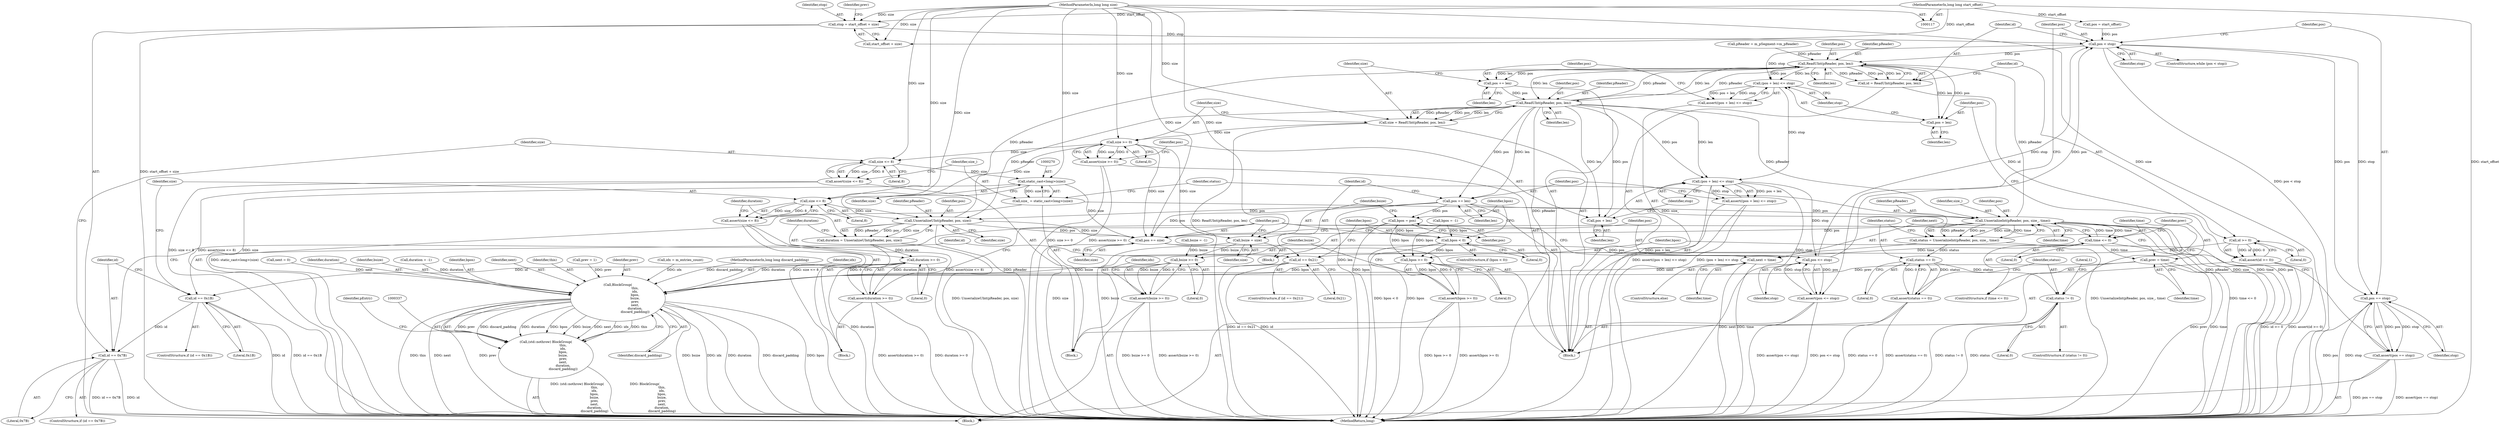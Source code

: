 digraph "1_Android_04839626ed859623901ebd3a5fd483982186b59d_20@integer" {
"1000146" [label="(Call,stop = start_offset + size)"];
"1000118" [label="(MethodParameterIn,long long start_offset)"];
"1000119" [label="(MethodParameterIn,long long size)"];
"1000175" [label="(Call,pos < stop)"];
"1000183" [label="(Call,ReadUInt(pReader, pos, len))"];
"1000181" [label="(Call,id = ReadUInt(pReader, pos, len))"];
"1000188" [label="(Call,id >= 0)"];
"1000187" [label="(Call,assert(id >= 0))"];
"1000221" [label="(Call,id == 0x21)"];
"1000238" [label="(Call,id == 0x1B)"];
"1000258" [label="(Call,id == 0x7B)"];
"1000192" [label="(Call,(pos + len) <= stop)"];
"1000191" [label="(Call,assert((pos + len) <= stop))"];
"1000212" [label="(Call,(pos + len) <= stop)"];
"1000211" [label="(Call,assert((pos + len) <= stop))"];
"1000307" [label="(Call,pos <= stop)"];
"1000306" [label="(Call,assert(pos <= stop))"];
"1000193" [label="(Call,pos + len)"];
"1000197" [label="(Call,pos += len)"];
"1000203" [label="(Call,ReadUInt(pReader, pos, len))"];
"1000201" [label="(Call,size = ReadUInt(pReader, pos, len))"];
"1000208" [label="(Call,size >= 0)"];
"1000207" [label="(Call,assert(size >= 0))"];
"1000233" [label="(Call,bsize = size)"];
"1000319" [label="(Call,bsize >= 0)"];
"1000318" [label="(Call,assert(bsize >= 0))"];
"1000338" [label="(Call,BlockGroup(\n                                  this,\n                                  idx,\n                                  bpos,\n                                  bsize,\n                                  prev,\n                                  next,\n                                  duration,\n                                  discard_padding))"];
"1000336" [label="(Call,(std::nothrow) BlockGroup(\n                                  this,\n                                  idx,\n                                  bpos,\n                                  bsize,\n                                  prev,\n                                  next,\n                                  duration,\n                                  discard_padding))"];
"1000243" [label="(Call,size <= 8)"];
"1000242" [label="(Call,assert(size <= 8))"];
"1000248" [label="(Call,UnserializeUInt(pReader, pos, size))"];
"1000246" [label="(Call,duration = UnserializeUInt(pReader, pos, size))"];
"1000253" [label="(Call,duration >= 0)"];
"1000252" [label="(Call,assert(duration >= 0))"];
"1000303" [label="(Call,pos += size)"];
"1000263" [label="(Call,size <= 8)"];
"1000262" [label="(Call,assert(size <= 8))"];
"1000269" [label="(Call,static_cast<long>(size))"];
"1000267" [label="(Call,size_ = static_cast<long>(size))"];
"1000276" [label="(Call,UnserializeInt(pReader, pos, size_, time))"];
"1000274" [label="(Call,status = UnserializeInt(pReader, pos, size_, time))"];
"1000282" [label="(Call,status == 0)"];
"1000281" [label="(Call,assert(status == 0))"];
"1000286" [label="(Call,status != 0)"];
"1000293" [label="(Call,time <= 0)"];
"1000296" [label="(Call,prev = time)"];
"1000300" [label="(Call,next = time)"];
"1000213" [label="(Call,pos + len)"];
"1000217" [label="(Call,pos += len)"];
"1000230" [label="(Call,bpos = pos)"];
"1000226" [label="(Call,bpos < 0)"];
"1000315" [label="(Call,bpos >= 0)"];
"1000314" [label="(Call,assert(bpos >= 0))"];
"1000311" [label="(Call,pos == stop)"];
"1000310" [label="(Call,assert(pos == stop))"];
"1000293" [label="(Call,time <= 0)"];
"1000219" [label="(Identifier,len)"];
"1000121" [label="(Block,)"];
"1000321" [label="(Literal,0)"];
"1000203" [label="(Call,ReadUInt(pReader, pos, len))"];
"1000248" [label="(Call,UnserializeUInt(pReader, pos, size))"];
"1000221" [label="(Call,id == 0x21)"];
"1000242" [label="(Call,assert(size <= 8))"];
"1000343" [label="(Identifier,prev)"];
"1000218" [label="(Identifier,pos)"];
"1000246" [label="(Call,duration = UnserializeUInt(pReader, pos, size))"];
"1000214" [label="(Identifier,pos)"];
"1000263" [label="(Call,size <= 8)"];
"1000304" [label="(Identifier,pos)"];
"1000262" [label="(Call,assert(size <= 8))"];
"1000217" [label="(Call,pos += len)"];
"1000189" [label="(Identifier,id)"];
"1000192" [label="(Call,(pos + len) <= stop)"];
"1000379" [label="(MethodReturn,long)"];
"1000194" [label="(Identifier,pos)"];
"1000170" [label="(Call,bsize = -1)"];
"1000277" [label="(Identifier,pReader)"];
"1000313" [label="(Identifier,stop)"];
"1000118" [label="(MethodParameterIn,long long start_offset)"];
"1000311" [label="(Call,pos == stop)"];
"1000238" [label="(Call,id == 0x1B)"];
"1000209" [label="(Identifier,size)"];
"1000323" [label="(Call,idx = m_entries_count)"];
"1000195" [label="(Identifier,len)"];
"1000165" [label="(Call,bpos = -1)"];
"1000296" [label="(Call,prev = time)"];
"1000252" [label="(Call,assert(duration >= 0))"];
"1000178" [label="(Block,)"];
"1000307" [label="(Call,pos <= stop)"];
"1000260" [label="(Literal,0x7B)"];
"1000234" [label="(Identifier,bsize)"];
"1000308" [label="(Identifier,pos)"];
"1000191" [label="(Call,assert((pos + len) <= stop))"];
"1000320" [label="(Identifier,bsize)"];
"1000197" [label="(Call,pos += len)"];
"1000268" [label="(Identifier,size_)"];
"1000284" [label="(Literal,0)"];
"1000226" [label="(Call,bpos < 0)"];
"1000187" [label="(Call,assert(id >= 0))"];
"1000315" [label="(Call,bpos >= 0)"];
"1000177" [label="(Identifier,stop)"];
"1000212" [label="(Call,(pos + len) <= stop)"];
"1000346" [label="(Identifier,discard_padding)"];
"1000146" [label="(Call,stop = start_offset + size)"];
"1000294" [label="(Identifier,time)"];
"1000291" [label="(Literal,1)"];
"1000251" [label="(Identifier,size)"];
"1000259" [label="(Identifier,id)"];
"1000208" [label="(Call,size >= 0)"];
"1000287" [label="(Identifier,status)"];
"1000244" [label="(Identifier,size)"];
"1000220" [label="(ControlStructure,if (id == 0x21))"];
"1000249" [label="(Identifier,pReader)"];
"1000148" [label="(Call,start_offset + size)"];
"1000237" [label="(ControlStructure,if (id == 0x1B))"];
"1000261" [label="(Block,)"];
"1000240" [label="(Literal,0x1B)"];
"1000279" [label="(Identifier,size_)"];
"1000241" [label="(Block,)"];
"1000349" [label="(Identifier,pEntry)"];
"1000282" [label="(Call,status == 0)"];
"1000207" [label="(Call,assert(size >= 0))"];
"1000182" [label="(Identifier,id)"];
"1000183" [label="(Call,ReadUInt(pReader, pos, len))"];
"1000264" [label="(Identifier,size)"];
"1000184" [label="(Identifier,pReader)"];
"1000257" [label="(ControlStructure,if (id == 0x7B))"];
"1000336" [label="(Call,(std::nothrow) BlockGroup(\n                                  this,\n                                  idx,\n                                  bpos,\n                                  bsize,\n                                  prev,\n                                  next,\n                                  duration,\n                                  discard_padding))"];
"1000205" [label="(Identifier,pos)"];
"1000245" [label="(Literal,8)"];
"1000136" [label="(Call,pReader = m_pSegment->m_pReader)"];
"1000120" [label="(MethodParameterIn,long long discard_padding)"];
"1000292" [label="(ControlStructure,if (time <= 0))"];
"1000295" [label="(Literal,0)"];
"1000340" [label="(Identifier,idx)"];
"1000186" [label="(Identifier,len)"];
"1000302" [label="(Identifier,time)"];
"1000297" [label="(Identifier,prev)"];
"1000156" [label="(Call,next = 0)"];
"1000300" [label="(Call,next = time)"];
"1000206" [label="(Identifier,len)"];
"1000210" [label="(Literal,0)"];
"1000239" [label="(Identifier,id)"];
"1000278" [label="(Identifier,pos)"];
"1000142" [label="(Call,pos = start_offset)"];
"1000299" [label="(ControlStructure,else)"];
"1000309" [label="(Identifier,stop)"];
"1000181" [label="(Call,id = ReadUInt(pReader, pos, len))"];
"1000190" [label="(Literal,0)"];
"1000345" [label="(Identifier,duration)"];
"1000258" [label="(Call,id == 0x7B)"];
"1000324" [label="(Identifier,idx)"];
"1000305" [label="(Identifier,size)"];
"1000301" [label="(Identifier,next)"];
"1000153" [label="(Identifier,prev)"];
"1000276" [label="(Call,UnserializeInt(pReader, pos, size_, time))"];
"1000228" [label="(Literal,0)"];
"1000271" [label="(Identifier,size)"];
"1000318" [label="(Call,assert(bsize >= 0))"];
"1000227" [label="(Identifier,bpos)"];
"1000342" [label="(Identifier,bsize)"];
"1000201" [label="(Call,size = ReadUInt(pReader, pos, len))"];
"1000160" [label="(Call,duration = -1)"];
"1000196" [label="(Identifier,stop)"];
"1000288" [label="(Literal,0)"];
"1000243" [label="(Call,size <= 8)"];
"1000341" [label="(Identifier,bpos)"];
"1000119" [label="(MethodParameterIn,long long size)"];
"1000199" [label="(Identifier,len)"];
"1000176" [label="(Identifier,pos)"];
"1000204" [label="(Identifier,pReader)"];
"1000338" [label="(Call,BlockGroup(\n                                  this,\n                                  idx,\n                                  bpos,\n                                  bsize,\n                                  prev,\n                                  next,\n                                  duration,\n                                  discard_padding))"];
"1000275" [label="(Identifier,status)"];
"1000231" [label="(Identifier,bpos)"];
"1000344" [label="(Identifier,next)"];
"1000174" [label="(ControlStructure,while (pos < stop))"];
"1000316" [label="(Identifier,bpos)"];
"1000223" [label="(Literal,0x21)"];
"1000215" [label="(Identifier,len)"];
"1000225" [label="(ControlStructure,if (bpos < 0))"];
"1000317" [label="(Literal,0)"];
"1000185" [label="(Identifier,pos)"];
"1000312" [label="(Identifier,pos)"];
"1000147" [label="(Identifier,stop)"];
"1000193" [label="(Call,pos + len)"];
"1000188" [label="(Call,id >= 0)"];
"1000222" [label="(Identifier,id)"];
"1000235" [label="(Identifier,size)"];
"1000280" [label="(Identifier,time)"];
"1000306" [label="(Call,assert(pos <= stop))"];
"1000211" [label="(Call,assert((pos + len) <= stop))"];
"1000175" [label="(Call,pos < stop)"];
"1000202" [label="(Identifier,size)"];
"1000233" [label="(Call,bsize = size)"];
"1000230" [label="(Call,bpos = pos)"];
"1000213" [label="(Call,pos + len)"];
"1000229" [label="(Block,)"];
"1000285" [label="(ControlStructure,if (status != 0))"];
"1000232" [label="(Identifier,pos)"];
"1000254" [label="(Identifier,duration)"];
"1000216" [label="(Identifier,stop)"];
"1000267" [label="(Call,size_ = static_cast<long>(size))"];
"1000253" [label="(Call,duration >= 0)"];
"1000303" [label="(Call,pos += size)"];
"1000310" [label="(Call,assert(pos == stop))"];
"1000283" [label="(Identifier,status)"];
"1000255" [label="(Literal,0)"];
"1000314" [label="(Call,assert(bpos >= 0))"];
"1000269" [label="(Call,static_cast<long>(size))"];
"1000274" [label="(Call,status = UnserializeInt(pReader, pos, size_, time))"];
"1000250" [label="(Identifier,pos)"];
"1000281" [label="(Call,assert(status == 0))"];
"1000247" [label="(Identifier,duration)"];
"1000298" [label="(Identifier,time)"];
"1000339" [label="(Identifier,this)"];
"1000152" [label="(Call,prev = 1)"];
"1000286" [label="(Call,status != 0)"];
"1000198" [label="(Identifier,pos)"];
"1000265" [label="(Literal,8)"];
"1000319" [label="(Call,bsize >= 0)"];
"1000146" -> "1000121"  [label="AST: "];
"1000146" -> "1000148"  [label="CFG: "];
"1000147" -> "1000146"  [label="AST: "];
"1000148" -> "1000146"  [label="AST: "];
"1000153" -> "1000146"  [label="CFG: "];
"1000146" -> "1000379"  [label="DDG: start_offset + size"];
"1000118" -> "1000146"  [label="DDG: start_offset"];
"1000119" -> "1000146"  [label="DDG: size"];
"1000146" -> "1000175"  [label="DDG: stop"];
"1000118" -> "1000117"  [label="AST: "];
"1000118" -> "1000379"  [label="DDG: start_offset"];
"1000118" -> "1000142"  [label="DDG: start_offset"];
"1000118" -> "1000148"  [label="DDG: start_offset"];
"1000119" -> "1000117"  [label="AST: "];
"1000119" -> "1000379"  [label="DDG: size"];
"1000119" -> "1000148"  [label="DDG: size"];
"1000119" -> "1000201"  [label="DDG: size"];
"1000119" -> "1000208"  [label="DDG: size"];
"1000119" -> "1000233"  [label="DDG: size"];
"1000119" -> "1000243"  [label="DDG: size"];
"1000119" -> "1000248"  [label="DDG: size"];
"1000119" -> "1000263"  [label="DDG: size"];
"1000119" -> "1000269"  [label="DDG: size"];
"1000119" -> "1000303"  [label="DDG: size"];
"1000175" -> "1000174"  [label="AST: "];
"1000175" -> "1000177"  [label="CFG: "];
"1000176" -> "1000175"  [label="AST: "];
"1000177" -> "1000175"  [label="AST: "];
"1000182" -> "1000175"  [label="CFG: "];
"1000312" -> "1000175"  [label="CFG: "];
"1000175" -> "1000379"  [label="DDG: pos < stop"];
"1000142" -> "1000175"  [label="DDG: pos"];
"1000307" -> "1000175"  [label="DDG: pos"];
"1000307" -> "1000175"  [label="DDG: stop"];
"1000175" -> "1000183"  [label="DDG: pos"];
"1000175" -> "1000192"  [label="DDG: stop"];
"1000175" -> "1000311"  [label="DDG: pos"];
"1000175" -> "1000311"  [label="DDG: stop"];
"1000183" -> "1000181"  [label="AST: "];
"1000183" -> "1000186"  [label="CFG: "];
"1000184" -> "1000183"  [label="AST: "];
"1000185" -> "1000183"  [label="AST: "];
"1000186" -> "1000183"  [label="AST: "];
"1000181" -> "1000183"  [label="CFG: "];
"1000183" -> "1000181"  [label="DDG: pReader"];
"1000183" -> "1000181"  [label="DDG: pos"];
"1000183" -> "1000181"  [label="DDG: len"];
"1000276" -> "1000183"  [label="DDG: pReader"];
"1000203" -> "1000183"  [label="DDG: pReader"];
"1000203" -> "1000183"  [label="DDG: len"];
"1000136" -> "1000183"  [label="DDG: pReader"];
"1000248" -> "1000183"  [label="DDG: pReader"];
"1000183" -> "1000192"  [label="DDG: pos"];
"1000183" -> "1000192"  [label="DDG: len"];
"1000183" -> "1000193"  [label="DDG: pos"];
"1000183" -> "1000193"  [label="DDG: len"];
"1000183" -> "1000197"  [label="DDG: len"];
"1000183" -> "1000197"  [label="DDG: pos"];
"1000183" -> "1000203"  [label="DDG: pReader"];
"1000183" -> "1000203"  [label="DDG: len"];
"1000181" -> "1000178"  [label="AST: "];
"1000182" -> "1000181"  [label="AST: "];
"1000189" -> "1000181"  [label="CFG: "];
"1000181" -> "1000188"  [label="DDG: id"];
"1000188" -> "1000187"  [label="AST: "];
"1000188" -> "1000190"  [label="CFG: "];
"1000189" -> "1000188"  [label="AST: "];
"1000190" -> "1000188"  [label="AST: "];
"1000187" -> "1000188"  [label="CFG: "];
"1000188" -> "1000187"  [label="DDG: id"];
"1000188" -> "1000187"  [label="DDG: 0"];
"1000188" -> "1000221"  [label="DDG: id"];
"1000187" -> "1000178"  [label="AST: "];
"1000194" -> "1000187"  [label="CFG: "];
"1000187" -> "1000379"  [label="DDG: id >= 0"];
"1000187" -> "1000379"  [label="DDG: assert(id >= 0)"];
"1000221" -> "1000220"  [label="AST: "];
"1000221" -> "1000223"  [label="CFG: "];
"1000222" -> "1000221"  [label="AST: "];
"1000223" -> "1000221"  [label="AST: "];
"1000227" -> "1000221"  [label="CFG: "];
"1000239" -> "1000221"  [label="CFG: "];
"1000221" -> "1000379"  [label="DDG: id == 0x21"];
"1000221" -> "1000379"  [label="DDG: id"];
"1000221" -> "1000238"  [label="DDG: id"];
"1000238" -> "1000237"  [label="AST: "];
"1000238" -> "1000240"  [label="CFG: "];
"1000239" -> "1000238"  [label="AST: "];
"1000240" -> "1000238"  [label="AST: "];
"1000244" -> "1000238"  [label="CFG: "];
"1000259" -> "1000238"  [label="CFG: "];
"1000238" -> "1000379"  [label="DDG: id"];
"1000238" -> "1000379"  [label="DDG: id == 0x1B"];
"1000238" -> "1000258"  [label="DDG: id"];
"1000258" -> "1000257"  [label="AST: "];
"1000258" -> "1000260"  [label="CFG: "];
"1000259" -> "1000258"  [label="AST: "];
"1000260" -> "1000258"  [label="AST: "];
"1000264" -> "1000258"  [label="CFG: "];
"1000304" -> "1000258"  [label="CFG: "];
"1000258" -> "1000379"  [label="DDG: id"];
"1000258" -> "1000379"  [label="DDG: id == 0x7B"];
"1000192" -> "1000191"  [label="AST: "];
"1000192" -> "1000196"  [label="CFG: "];
"1000193" -> "1000192"  [label="AST: "];
"1000196" -> "1000192"  [label="AST: "];
"1000191" -> "1000192"  [label="CFG: "];
"1000192" -> "1000191"  [label="DDG: pos + len"];
"1000192" -> "1000191"  [label="DDG: stop"];
"1000192" -> "1000212"  [label="DDG: stop"];
"1000191" -> "1000178"  [label="AST: "];
"1000198" -> "1000191"  [label="CFG: "];
"1000212" -> "1000211"  [label="AST: "];
"1000212" -> "1000216"  [label="CFG: "];
"1000213" -> "1000212"  [label="AST: "];
"1000216" -> "1000212"  [label="AST: "];
"1000211" -> "1000212"  [label="CFG: "];
"1000212" -> "1000379"  [label="DDG: stop"];
"1000212" -> "1000379"  [label="DDG: pos + len"];
"1000212" -> "1000211"  [label="DDG: pos + len"];
"1000212" -> "1000211"  [label="DDG: stop"];
"1000203" -> "1000212"  [label="DDG: pos"];
"1000203" -> "1000212"  [label="DDG: len"];
"1000212" -> "1000307"  [label="DDG: stop"];
"1000211" -> "1000178"  [label="AST: "];
"1000218" -> "1000211"  [label="CFG: "];
"1000211" -> "1000379"  [label="DDG: (pos + len) <= stop"];
"1000211" -> "1000379"  [label="DDG: assert((pos + len) <= stop)"];
"1000307" -> "1000306"  [label="AST: "];
"1000307" -> "1000309"  [label="CFG: "];
"1000308" -> "1000307"  [label="AST: "];
"1000309" -> "1000307"  [label="AST: "];
"1000306" -> "1000307"  [label="CFG: "];
"1000307" -> "1000306"  [label="DDG: pos"];
"1000307" -> "1000306"  [label="DDG: stop"];
"1000303" -> "1000307"  [label="DDG: pos"];
"1000306" -> "1000178"  [label="AST: "];
"1000176" -> "1000306"  [label="CFG: "];
"1000306" -> "1000379"  [label="DDG: pos <= stop"];
"1000306" -> "1000379"  [label="DDG: assert(pos <= stop)"];
"1000193" -> "1000195"  [label="CFG: "];
"1000194" -> "1000193"  [label="AST: "];
"1000195" -> "1000193"  [label="AST: "];
"1000196" -> "1000193"  [label="CFG: "];
"1000197" -> "1000178"  [label="AST: "];
"1000197" -> "1000199"  [label="CFG: "];
"1000198" -> "1000197"  [label="AST: "];
"1000199" -> "1000197"  [label="AST: "];
"1000202" -> "1000197"  [label="CFG: "];
"1000197" -> "1000203"  [label="DDG: pos"];
"1000203" -> "1000201"  [label="AST: "];
"1000203" -> "1000206"  [label="CFG: "];
"1000204" -> "1000203"  [label="AST: "];
"1000205" -> "1000203"  [label="AST: "];
"1000206" -> "1000203"  [label="AST: "];
"1000201" -> "1000203"  [label="CFG: "];
"1000203" -> "1000379"  [label="DDG: pReader"];
"1000203" -> "1000201"  [label="DDG: pReader"];
"1000203" -> "1000201"  [label="DDG: pos"];
"1000203" -> "1000201"  [label="DDG: len"];
"1000203" -> "1000213"  [label="DDG: pos"];
"1000203" -> "1000213"  [label="DDG: len"];
"1000203" -> "1000217"  [label="DDG: len"];
"1000203" -> "1000217"  [label="DDG: pos"];
"1000203" -> "1000248"  [label="DDG: pReader"];
"1000203" -> "1000276"  [label="DDG: pReader"];
"1000201" -> "1000178"  [label="AST: "];
"1000202" -> "1000201"  [label="AST: "];
"1000209" -> "1000201"  [label="CFG: "];
"1000201" -> "1000379"  [label="DDG: ReadUInt(pReader, pos, len)"];
"1000201" -> "1000208"  [label="DDG: size"];
"1000208" -> "1000207"  [label="AST: "];
"1000208" -> "1000210"  [label="CFG: "];
"1000209" -> "1000208"  [label="AST: "];
"1000210" -> "1000208"  [label="AST: "];
"1000207" -> "1000208"  [label="CFG: "];
"1000208" -> "1000207"  [label="DDG: size"];
"1000208" -> "1000207"  [label="DDG: 0"];
"1000208" -> "1000233"  [label="DDG: size"];
"1000208" -> "1000243"  [label="DDG: size"];
"1000208" -> "1000263"  [label="DDG: size"];
"1000208" -> "1000303"  [label="DDG: size"];
"1000207" -> "1000178"  [label="AST: "];
"1000214" -> "1000207"  [label="CFG: "];
"1000207" -> "1000379"  [label="DDG: size >= 0"];
"1000207" -> "1000379"  [label="DDG: assert(size >= 0)"];
"1000233" -> "1000229"  [label="AST: "];
"1000233" -> "1000235"  [label="CFG: "];
"1000234" -> "1000233"  [label="AST: "];
"1000235" -> "1000233"  [label="AST: "];
"1000304" -> "1000233"  [label="CFG: "];
"1000233" -> "1000379"  [label="DDG: bsize"];
"1000233" -> "1000319"  [label="DDG: bsize"];
"1000319" -> "1000318"  [label="AST: "];
"1000319" -> "1000321"  [label="CFG: "];
"1000320" -> "1000319"  [label="AST: "];
"1000321" -> "1000319"  [label="AST: "];
"1000318" -> "1000319"  [label="CFG: "];
"1000319" -> "1000318"  [label="DDG: bsize"];
"1000319" -> "1000318"  [label="DDG: 0"];
"1000170" -> "1000319"  [label="DDG: bsize"];
"1000319" -> "1000338"  [label="DDG: bsize"];
"1000318" -> "1000121"  [label="AST: "];
"1000324" -> "1000318"  [label="CFG: "];
"1000318" -> "1000379"  [label="DDG: assert(bsize >= 0)"];
"1000318" -> "1000379"  [label="DDG: bsize >= 0"];
"1000338" -> "1000336"  [label="AST: "];
"1000338" -> "1000346"  [label="CFG: "];
"1000339" -> "1000338"  [label="AST: "];
"1000340" -> "1000338"  [label="AST: "];
"1000341" -> "1000338"  [label="AST: "];
"1000342" -> "1000338"  [label="AST: "];
"1000343" -> "1000338"  [label="AST: "];
"1000344" -> "1000338"  [label="AST: "];
"1000345" -> "1000338"  [label="AST: "];
"1000346" -> "1000338"  [label="AST: "];
"1000336" -> "1000338"  [label="CFG: "];
"1000338" -> "1000379"  [label="DDG: this"];
"1000338" -> "1000379"  [label="DDG: next"];
"1000338" -> "1000379"  [label="DDG: prev"];
"1000338" -> "1000379"  [label="DDG: bsize"];
"1000338" -> "1000379"  [label="DDG: idx"];
"1000338" -> "1000379"  [label="DDG: discard_padding"];
"1000338" -> "1000379"  [label="DDG: duration"];
"1000338" -> "1000379"  [label="DDG: bpos"];
"1000338" -> "1000336"  [label="DDG: prev"];
"1000338" -> "1000336"  [label="DDG: discard_padding"];
"1000338" -> "1000336"  [label="DDG: duration"];
"1000338" -> "1000336"  [label="DDG: bpos"];
"1000338" -> "1000336"  [label="DDG: bsize"];
"1000338" -> "1000336"  [label="DDG: next"];
"1000338" -> "1000336"  [label="DDG: idx"];
"1000338" -> "1000336"  [label="DDG: this"];
"1000323" -> "1000338"  [label="DDG: idx"];
"1000315" -> "1000338"  [label="DDG: bpos"];
"1000152" -> "1000338"  [label="DDG: prev"];
"1000296" -> "1000338"  [label="DDG: prev"];
"1000156" -> "1000338"  [label="DDG: next"];
"1000300" -> "1000338"  [label="DDG: next"];
"1000253" -> "1000338"  [label="DDG: duration"];
"1000160" -> "1000338"  [label="DDG: duration"];
"1000120" -> "1000338"  [label="DDG: discard_padding"];
"1000336" -> "1000121"  [label="AST: "];
"1000337" -> "1000336"  [label="AST: "];
"1000349" -> "1000336"  [label="CFG: "];
"1000336" -> "1000379"  [label="DDG: (std::nothrow) BlockGroup(\n                                  this,\n                                  idx,\n                                  bpos,\n                                  bsize,\n                                  prev,\n                                  next,\n                                  duration,\n                                  discard_padding)"];
"1000336" -> "1000379"  [label="DDG: BlockGroup(\n                                  this,\n                                  idx,\n                                  bpos,\n                                  bsize,\n                                  prev,\n                                  next,\n                                  duration,\n                                  discard_padding)"];
"1000243" -> "1000242"  [label="AST: "];
"1000243" -> "1000245"  [label="CFG: "];
"1000244" -> "1000243"  [label="AST: "];
"1000245" -> "1000243"  [label="AST: "];
"1000242" -> "1000243"  [label="CFG: "];
"1000243" -> "1000242"  [label="DDG: size"];
"1000243" -> "1000242"  [label="DDG: 8"];
"1000243" -> "1000248"  [label="DDG: size"];
"1000242" -> "1000241"  [label="AST: "];
"1000247" -> "1000242"  [label="CFG: "];
"1000242" -> "1000379"  [label="DDG: assert(size <= 8)"];
"1000242" -> "1000379"  [label="DDG: size <= 8"];
"1000248" -> "1000246"  [label="AST: "];
"1000248" -> "1000251"  [label="CFG: "];
"1000249" -> "1000248"  [label="AST: "];
"1000250" -> "1000248"  [label="AST: "];
"1000251" -> "1000248"  [label="AST: "];
"1000246" -> "1000248"  [label="CFG: "];
"1000248" -> "1000379"  [label="DDG: pReader"];
"1000248" -> "1000246"  [label="DDG: pReader"];
"1000248" -> "1000246"  [label="DDG: pos"];
"1000248" -> "1000246"  [label="DDG: size"];
"1000217" -> "1000248"  [label="DDG: pos"];
"1000248" -> "1000303"  [label="DDG: size"];
"1000248" -> "1000303"  [label="DDG: pos"];
"1000246" -> "1000241"  [label="AST: "];
"1000247" -> "1000246"  [label="AST: "];
"1000254" -> "1000246"  [label="CFG: "];
"1000246" -> "1000379"  [label="DDG: UnserializeUInt(pReader, pos, size)"];
"1000246" -> "1000253"  [label="DDG: duration"];
"1000253" -> "1000252"  [label="AST: "];
"1000253" -> "1000255"  [label="CFG: "];
"1000254" -> "1000253"  [label="AST: "];
"1000255" -> "1000253"  [label="AST: "];
"1000252" -> "1000253"  [label="CFG: "];
"1000253" -> "1000379"  [label="DDG: duration"];
"1000253" -> "1000252"  [label="DDG: duration"];
"1000253" -> "1000252"  [label="DDG: 0"];
"1000252" -> "1000241"  [label="AST: "];
"1000304" -> "1000252"  [label="CFG: "];
"1000252" -> "1000379"  [label="DDG: duration >= 0"];
"1000252" -> "1000379"  [label="DDG: assert(duration >= 0)"];
"1000303" -> "1000178"  [label="AST: "];
"1000303" -> "1000305"  [label="CFG: "];
"1000304" -> "1000303"  [label="AST: "];
"1000305" -> "1000303"  [label="AST: "];
"1000308" -> "1000303"  [label="CFG: "];
"1000303" -> "1000379"  [label="DDG: size"];
"1000269" -> "1000303"  [label="DDG: size"];
"1000217" -> "1000303"  [label="DDG: pos"];
"1000276" -> "1000303"  [label="DDG: pos"];
"1000263" -> "1000262"  [label="AST: "];
"1000263" -> "1000265"  [label="CFG: "];
"1000264" -> "1000263"  [label="AST: "];
"1000265" -> "1000263"  [label="AST: "];
"1000262" -> "1000263"  [label="CFG: "];
"1000263" -> "1000262"  [label="DDG: size"];
"1000263" -> "1000262"  [label="DDG: 8"];
"1000263" -> "1000269"  [label="DDG: size"];
"1000262" -> "1000261"  [label="AST: "];
"1000268" -> "1000262"  [label="CFG: "];
"1000262" -> "1000379"  [label="DDG: size <= 8"];
"1000262" -> "1000379"  [label="DDG: assert(size <= 8)"];
"1000269" -> "1000267"  [label="AST: "];
"1000269" -> "1000271"  [label="CFG: "];
"1000270" -> "1000269"  [label="AST: "];
"1000271" -> "1000269"  [label="AST: "];
"1000267" -> "1000269"  [label="CFG: "];
"1000269" -> "1000379"  [label="DDG: size"];
"1000269" -> "1000267"  [label="DDG: size"];
"1000267" -> "1000261"  [label="AST: "];
"1000268" -> "1000267"  [label="AST: "];
"1000275" -> "1000267"  [label="CFG: "];
"1000267" -> "1000379"  [label="DDG: static_cast<long>(size)"];
"1000267" -> "1000276"  [label="DDG: size_"];
"1000276" -> "1000274"  [label="AST: "];
"1000276" -> "1000280"  [label="CFG: "];
"1000277" -> "1000276"  [label="AST: "];
"1000278" -> "1000276"  [label="AST: "];
"1000279" -> "1000276"  [label="AST: "];
"1000280" -> "1000276"  [label="AST: "];
"1000274" -> "1000276"  [label="CFG: "];
"1000276" -> "1000379"  [label="DDG: time"];
"1000276" -> "1000379"  [label="DDG: pos"];
"1000276" -> "1000379"  [label="DDG: pReader"];
"1000276" -> "1000379"  [label="DDG: size_"];
"1000276" -> "1000274"  [label="DDG: pReader"];
"1000276" -> "1000274"  [label="DDG: pos"];
"1000276" -> "1000274"  [label="DDG: size_"];
"1000276" -> "1000274"  [label="DDG: time"];
"1000217" -> "1000276"  [label="DDG: pos"];
"1000293" -> "1000276"  [label="DDG: time"];
"1000276" -> "1000293"  [label="DDG: time"];
"1000274" -> "1000261"  [label="AST: "];
"1000275" -> "1000274"  [label="AST: "];
"1000283" -> "1000274"  [label="CFG: "];
"1000274" -> "1000379"  [label="DDG: UnserializeInt(pReader, pos, size_, time)"];
"1000274" -> "1000282"  [label="DDG: status"];
"1000282" -> "1000281"  [label="AST: "];
"1000282" -> "1000284"  [label="CFG: "];
"1000283" -> "1000282"  [label="AST: "];
"1000284" -> "1000282"  [label="AST: "];
"1000281" -> "1000282"  [label="CFG: "];
"1000282" -> "1000281"  [label="DDG: status"];
"1000282" -> "1000281"  [label="DDG: 0"];
"1000282" -> "1000286"  [label="DDG: status"];
"1000281" -> "1000261"  [label="AST: "];
"1000287" -> "1000281"  [label="CFG: "];
"1000281" -> "1000379"  [label="DDG: status == 0"];
"1000281" -> "1000379"  [label="DDG: assert(status == 0)"];
"1000286" -> "1000285"  [label="AST: "];
"1000286" -> "1000288"  [label="CFG: "];
"1000287" -> "1000286"  [label="AST: "];
"1000288" -> "1000286"  [label="AST: "];
"1000291" -> "1000286"  [label="CFG: "];
"1000294" -> "1000286"  [label="CFG: "];
"1000286" -> "1000379"  [label="DDG: status != 0"];
"1000286" -> "1000379"  [label="DDG: status"];
"1000293" -> "1000292"  [label="AST: "];
"1000293" -> "1000295"  [label="CFG: "];
"1000294" -> "1000293"  [label="AST: "];
"1000295" -> "1000293"  [label="AST: "];
"1000297" -> "1000293"  [label="CFG: "];
"1000301" -> "1000293"  [label="CFG: "];
"1000293" -> "1000379"  [label="DDG: time <= 0"];
"1000293" -> "1000296"  [label="DDG: time"];
"1000293" -> "1000300"  [label="DDG: time"];
"1000296" -> "1000292"  [label="AST: "];
"1000296" -> "1000298"  [label="CFG: "];
"1000297" -> "1000296"  [label="AST: "];
"1000298" -> "1000296"  [label="AST: "];
"1000304" -> "1000296"  [label="CFG: "];
"1000296" -> "1000379"  [label="DDG: time"];
"1000296" -> "1000379"  [label="DDG: prev"];
"1000300" -> "1000299"  [label="AST: "];
"1000300" -> "1000302"  [label="CFG: "];
"1000301" -> "1000300"  [label="AST: "];
"1000302" -> "1000300"  [label="AST: "];
"1000304" -> "1000300"  [label="CFG: "];
"1000300" -> "1000379"  [label="DDG: next"];
"1000300" -> "1000379"  [label="DDG: time"];
"1000213" -> "1000215"  [label="CFG: "];
"1000214" -> "1000213"  [label="AST: "];
"1000215" -> "1000213"  [label="AST: "];
"1000216" -> "1000213"  [label="CFG: "];
"1000217" -> "1000178"  [label="AST: "];
"1000217" -> "1000219"  [label="CFG: "];
"1000218" -> "1000217"  [label="AST: "];
"1000219" -> "1000217"  [label="AST: "];
"1000222" -> "1000217"  [label="CFG: "];
"1000217" -> "1000379"  [label="DDG: len"];
"1000217" -> "1000230"  [label="DDG: pos"];
"1000230" -> "1000229"  [label="AST: "];
"1000230" -> "1000232"  [label="CFG: "];
"1000231" -> "1000230"  [label="AST: "];
"1000232" -> "1000230"  [label="AST: "];
"1000234" -> "1000230"  [label="CFG: "];
"1000230" -> "1000379"  [label="DDG: bpos"];
"1000230" -> "1000226"  [label="DDG: bpos"];
"1000230" -> "1000315"  [label="DDG: bpos"];
"1000226" -> "1000225"  [label="AST: "];
"1000226" -> "1000228"  [label="CFG: "];
"1000227" -> "1000226"  [label="AST: "];
"1000228" -> "1000226"  [label="AST: "];
"1000231" -> "1000226"  [label="CFG: "];
"1000304" -> "1000226"  [label="CFG: "];
"1000226" -> "1000379"  [label="DDG: bpos"];
"1000226" -> "1000379"  [label="DDG: bpos < 0"];
"1000165" -> "1000226"  [label="DDG: bpos"];
"1000226" -> "1000315"  [label="DDG: bpos"];
"1000315" -> "1000314"  [label="AST: "];
"1000315" -> "1000317"  [label="CFG: "];
"1000316" -> "1000315"  [label="AST: "];
"1000317" -> "1000315"  [label="AST: "];
"1000314" -> "1000315"  [label="CFG: "];
"1000315" -> "1000314"  [label="DDG: bpos"];
"1000315" -> "1000314"  [label="DDG: 0"];
"1000165" -> "1000315"  [label="DDG: bpos"];
"1000314" -> "1000121"  [label="AST: "];
"1000320" -> "1000314"  [label="CFG: "];
"1000314" -> "1000379"  [label="DDG: bpos >= 0"];
"1000314" -> "1000379"  [label="DDG: assert(bpos >= 0)"];
"1000311" -> "1000310"  [label="AST: "];
"1000311" -> "1000313"  [label="CFG: "];
"1000312" -> "1000311"  [label="AST: "];
"1000313" -> "1000311"  [label="AST: "];
"1000310" -> "1000311"  [label="CFG: "];
"1000311" -> "1000379"  [label="DDG: pos"];
"1000311" -> "1000379"  [label="DDG: stop"];
"1000311" -> "1000310"  [label="DDG: pos"];
"1000311" -> "1000310"  [label="DDG: stop"];
"1000310" -> "1000121"  [label="AST: "];
"1000316" -> "1000310"  [label="CFG: "];
"1000310" -> "1000379"  [label="DDG: assert(pos == stop)"];
"1000310" -> "1000379"  [label="DDG: pos == stop"];
}

